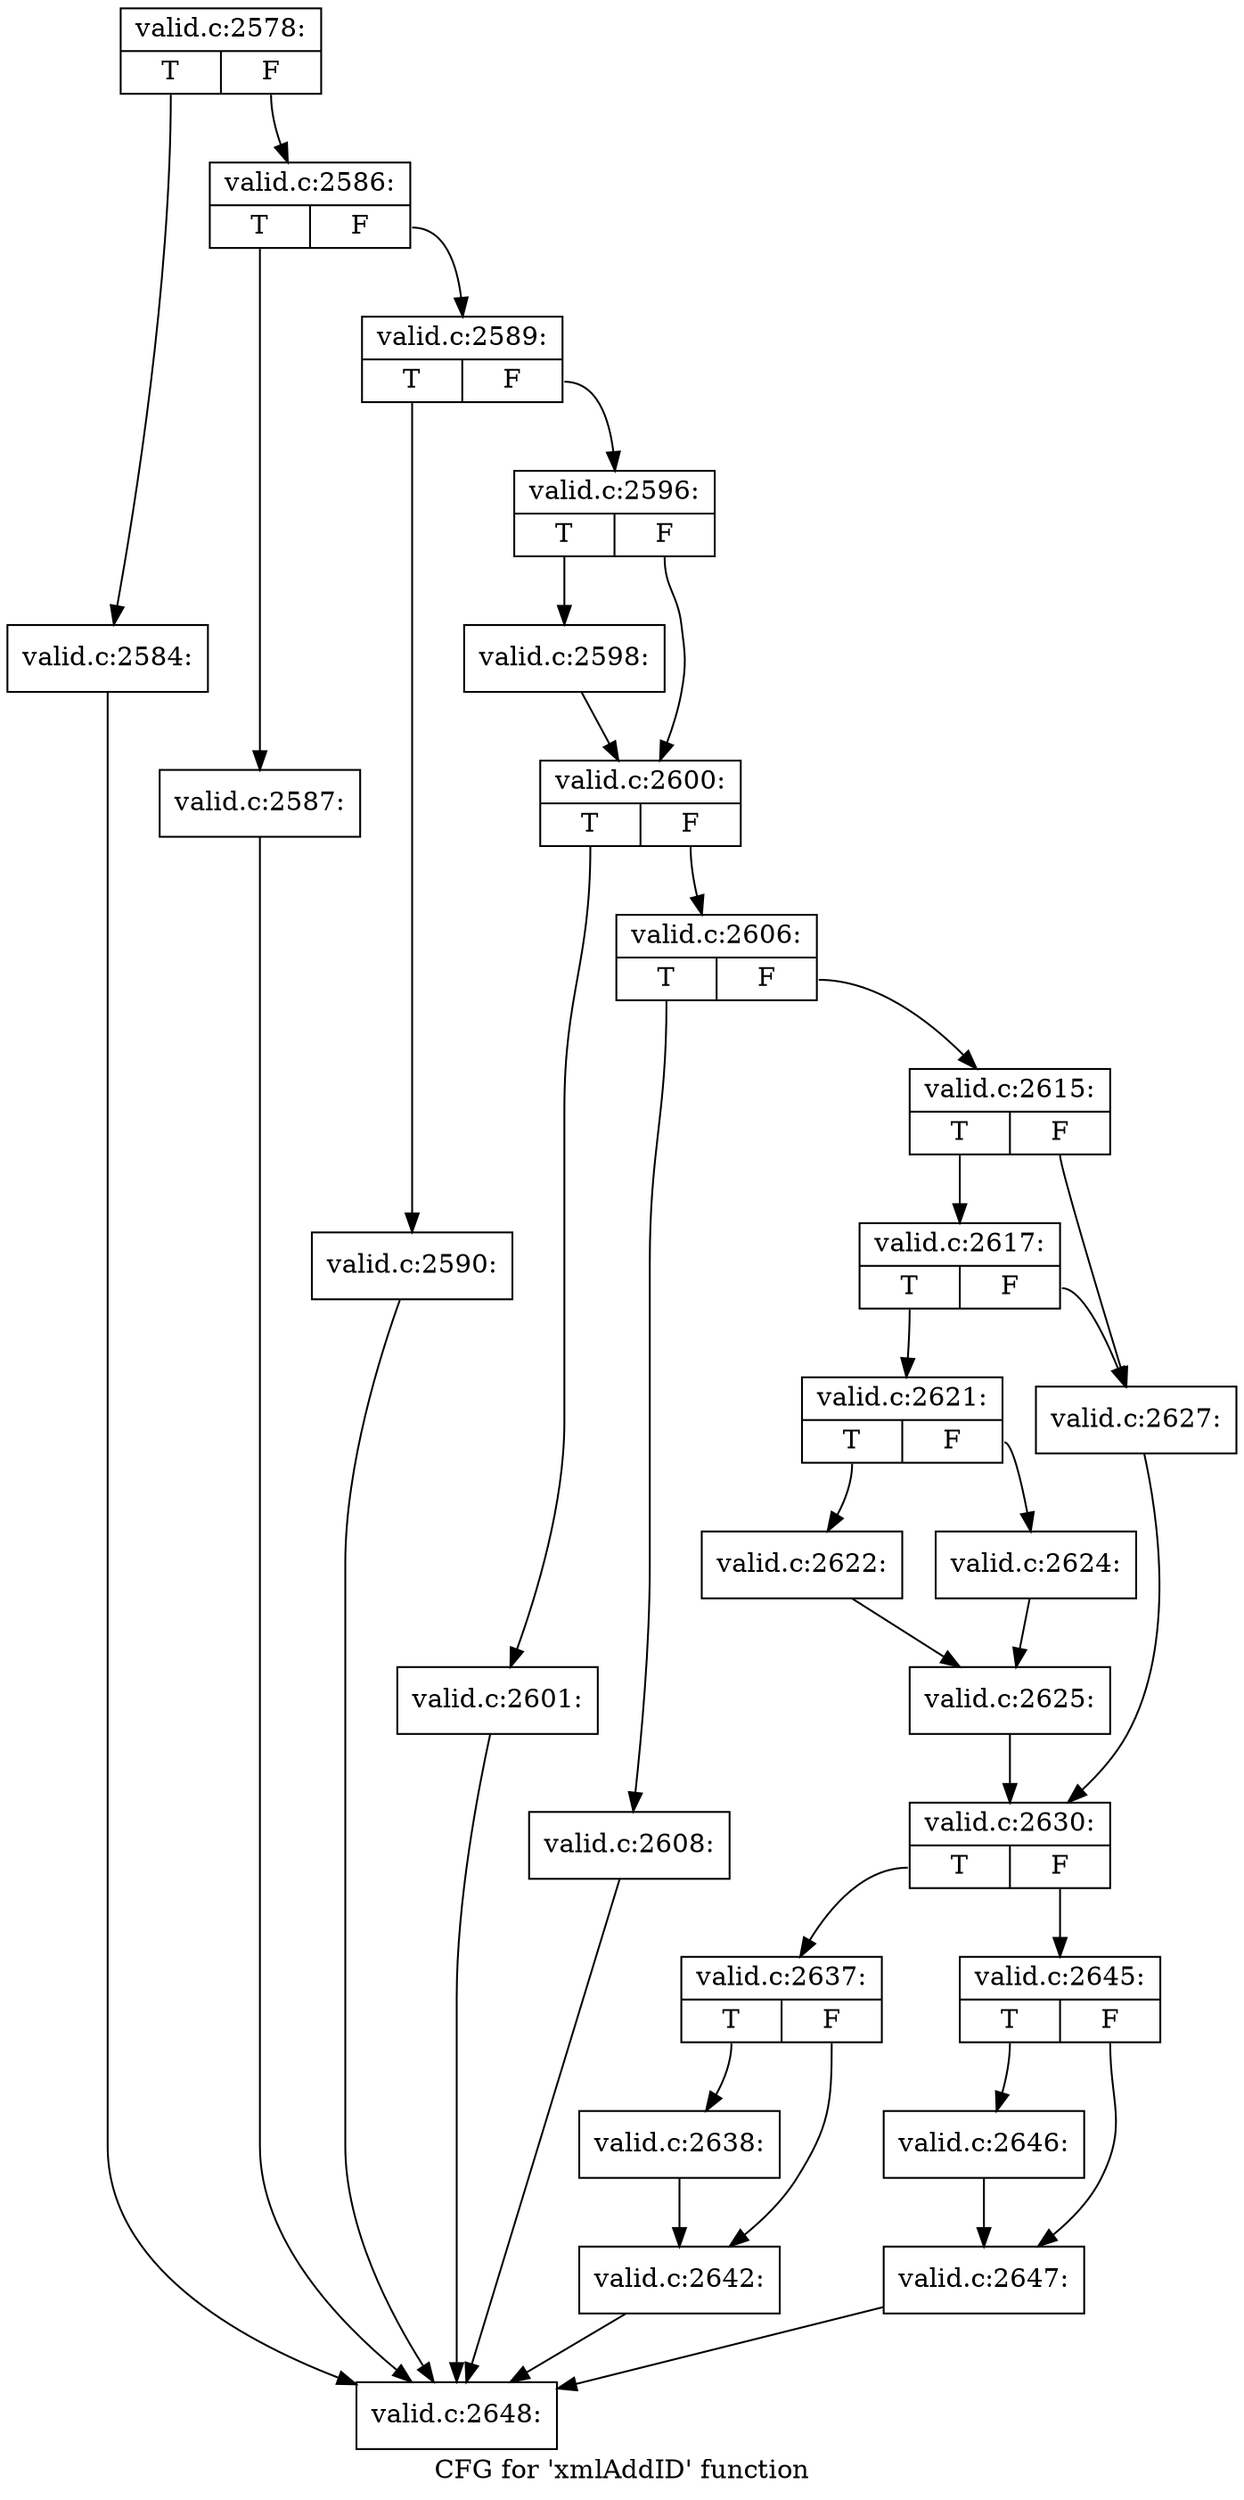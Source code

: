 digraph "CFG for 'xmlAddID' function" {
	label="CFG for 'xmlAddID' function";

	Node0x4fd7560 [shape=record,label="{valid.c:2578:|{<s0>T|<s1>F}}"];
	Node0x4fd7560:s0 -> Node0x4f5d610;
	Node0x4fd7560:s1 -> Node0x4f5d660;
	Node0x4f5d610 [shape=record,label="{valid.c:2584:}"];
	Node0x4f5d610 -> Node0x4f4bd20;
	Node0x4f5d660 [shape=record,label="{valid.c:2586:|{<s0>T|<s1>F}}"];
	Node0x4f5d660:s0 -> Node0x4f5dbc0;
	Node0x4f5d660:s1 -> Node0x4f5dc10;
	Node0x4f5dbc0 [shape=record,label="{valid.c:2587:}"];
	Node0x4f5dbc0 -> Node0x4f4bd20;
	Node0x4f5dc10 [shape=record,label="{valid.c:2589:|{<s0>T|<s1>F}}"];
	Node0x4f5dc10:s0 -> Node0x4f5e140;
	Node0x4f5dc10:s1 -> Node0x4f5e190;
	Node0x4f5e140 [shape=record,label="{valid.c:2590:}"];
	Node0x4f5e140 -> Node0x4f4bd20;
	Node0x4f5e190 [shape=record,label="{valid.c:2596:|{<s0>T|<s1>F}}"];
	Node0x4f5e190:s0 -> Node0x4fdcb80;
	Node0x4f5e190:s1 -> Node0x4fdcbd0;
	Node0x4fdcb80 [shape=record,label="{valid.c:2598:}"];
	Node0x4fdcb80 -> Node0x4fdcbd0;
	Node0x4fdcbd0 [shape=record,label="{valid.c:2600:|{<s0>T|<s1>F}}"];
	Node0x4fdcbd0:s0 -> Node0x4fdd630;
	Node0x4fdcbd0:s1 -> Node0x4fdd680;
	Node0x4fdd630 [shape=record,label="{valid.c:2601:}"];
	Node0x4fdd630 -> Node0x4f4bd20;
	Node0x4fdd680 [shape=record,label="{valid.c:2606:|{<s0>T|<s1>F}}"];
	Node0x4fdd680:s0 -> Node0x4fde180;
	Node0x4fdd680:s1 -> Node0x4fde1d0;
	Node0x4fde180 [shape=record,label="{valid.c:2608:}"];
	Node0x4fde180 -> Node0x4f4bd20;
	Node0x4fde1d0 [shape=record,label="{valid.c:2615:|{<s0>T|<s1>F}}"];
	Node0x4fde1d0:s0 -> Node0x4fdef80;
	Node0x4fde1d0:s1 -> Node0x4fdef30;
	Node0x4fdef80 [shape=record,label="{valid.c:2617:|{<s0>T|<s1>F}}"];
	Node0x4fdef80:s0 -> Node0x4fdee90;
	Node0x4fdef80:s1 -> Node0x4fdef30;
	Node0x4fdee90 [shape=record,label="{valid.c:2621:|{<s0>T|<s1>F}}"];
	Node0x4fdee90:s0 -> Node0x4fdf6a0;
	Node0x4fdee90:s1 -> Node0x4fdf740;
	Node0x4fdf6a0 [shape=record,label="{valid.c:2622:}"];
	Node0x4fdf6a0 -> Node0x4fdf6f0;
	Node0x4fdf740 [shape=record,label="{valid.c:2624:}"];
	Node0x4fdf740 -> Node0x4fdf6f0;
	Node0x4fdf6f0 [shape=record,label="{valid.c:2625:}"];
	Node0x4fdf6f0 -> Node0x4fdeee0;
	Node0x4fdef30 [shape=record,label="{valid.c:2627:}"];
	Node0x4fdef30 -> Node0x4fdeee0;
	Node0x4fdeee0 [shape=record,label="{valid.c:2630:|{<s0>T|<s1>F}}"];
	Node0x4fdeee0:s0 -> Node0x4fe1940;
	Node0x4fdeee0:s1 -> Node0x4fe1f30;
	Node0x4fe1940 [shape=record,label="{valid.c:2637:|{<s0>T|<s1>F}}"];
	Node0x4fe1940:s0 -> Node0x4fe2330;
	Node0x4fe1940:s1 -> Node0x4fe2380;
	Node0x4fe2330 [shape=record,label="{valid.c:2638:}"];
	Node0x4fe2330 -> Node0x4fe2380;
	Node0x4fe2380 [shape=record,label="{valid.c:2642:}"];
	Node0x4fe2380 -> Node0x4f4bd20;
	Node0x4fe1f30 [shape=record,label="{valid.c:2645:|{<s0>T|<s1>F}}"];
	Node0x4fe1f30:s0 -> Node0x4f47a80;
	Node0x4fe1f30:s1 -> Node0x4fe3070;
	Node0x4f47a80 [shape=record,label="{valid.c:2646:}"];
	Node0x4f47a80 -> Node0x4fe3070;
	Node0x4fe3070 [shape=record,label="{valid.c:2647:}"];
	Node0x4fe3070 -> Node0x4f4bd20;
	Node0x4f4bd20 [shape=record,label="{valid.c:2648:}"];
}
